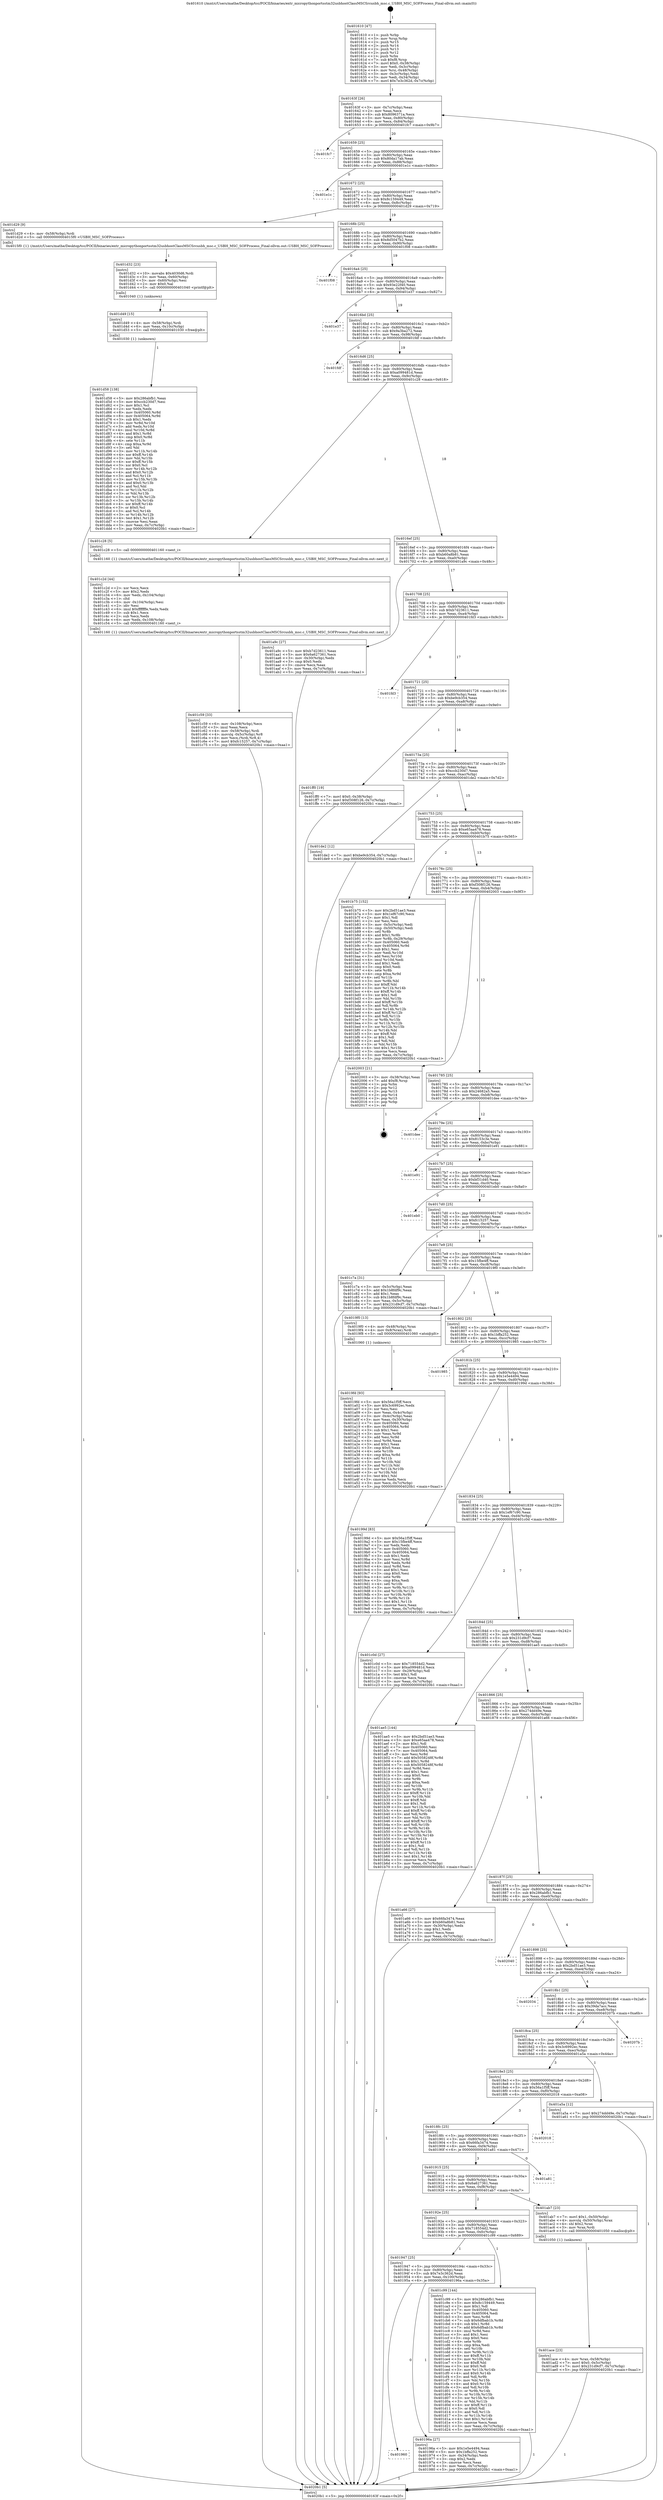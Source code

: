 digraph "0x401610" {
  label = "0x401610 (/mnt/c/Users/mathe/Desktop/tcc/POCII/binaries/extr_micropythonportsstm32usbhostClassMSCSrcusbh_msc.c_USBH_MSC_SOFProcess_Final-ollvm.out::main(0))"
  labelloc = "t"
  node[shape=record]

  Entry [label="",width=0.3,height=0.3,shape=circle,fillcolor=black,style=filled]
  "0x40163f" [label="{
     0x40163f [26]\l
     | [instrs]\l
     &nbsp;&nbsp;0x40163f \<+3\>: mov -0x7c(%rbp),%eax\l
     &nbsp;&nbsp;0x401642 \<+2\>: mov %eax,%ecx\l
     &nbsp;&nbsp;0x401644 \<+6\>: sub $0x8096371a,%ecx\l
     &nbsp;&nbsp;0x40164a \<+3\>: mov %eax,-0x80(%rbp)\l
     &nbsp;&nbsp;0x40164d \<+6\>: mov %ecx,-0x84(%rbp)\l
     &nbsp;&nbsp;0x401653 \<+6\>: je 0000000000401fc7 \<main+0x9b7\>\l
  }"]
  "0x401fc7" [label="{
     0x401fc7\l
  }", style=dashed]
  "0x401659" [label="{
     0x401659 [25]\l
     | [instrs]\l
     &nbsp;&nbsp;0x401659 \<+5\>: jmp 000000000040165e \<main+0x4e\>\l
     &nbsp;&nbsp;0x40165e \<+3\>: mov -0x80(%rbp),%eax\l
     &nbsp;&nbsp;0x401661 \<+5\>: sub $0x80da17ab,%eax\l
     &nbsp;&nbsp;0x401666 \<+6\>: mov %eax,-0x88(%rbp)\l
     &nbsp;&nbsp;0x40166c \<+6\>: je 0000000000401e1c \<main+0x80c\>\l
  }"]
  Exit [label="",width=0.3,height=0.3,shape=circle,fillcolor=black,style=filled,peripheries=2]
  "0x401e1c" [label="{
     0x401e1c\l
  }", style=dashed]
  "0x401672" [label="{
     0x401672 [25]\l
     | [instrs]\l
     &nbsp;&nbsp;0x401672 \<+5\>: jmp 0000000000401677 \<main+0x67\>\l
     &nbsp;&nbsp;0x401677 \<+3\>: mov -0x80(%rbp),%eax\l
     &nbsp;&nbsp;0x40167a \<+5\>: sub $0x8c159449,%eax\l
     &nbsp;&nbsp;0x40167f \<+6\>: mov %eax,-0x8c(%rbp)\l
     &nbsp;&nbsp;0x401685 \<+6\>: je 0000000000401d29 \<main+0x719\>\l
  }"]
  "0x401d58" [label="{
     0x401d58 [138]\l
     | [instrs]\l
     &nbsp;&nbsp;0x401d58 \<+5\>: mov $0x286abfb1,%eax\l
     &nbsp;&nbsp;0x401d5d \<+5\>: mov $0xccb230d7,%esi\l
     &nbsp;&nbsp;0x401d62 \<+2\>: mov $0x1,%cl\l
     &nbsp;&nbsp;0x401d64 \<+2\>: xor %edx,%edx\l
     &nbsp;&nbsp;0x401d66 \<+8\>: mov 0x405060,%r8d\l
     &nbsp;&nbsp;0x401d6e \<+8\>: mov 0x405064,%r9d\l
     &nbsp;&nbsp;0x401d76 \<+3\>: sub $0x1,%edx\l
     &nbsp;&nbsp;0x401d79 \<+3\>: mov %r8d,%r10d\l
     &nbsp;&nbsp;0x401d7c \<+3\>: add %edx,%r10d\l
     &nbsp;&nbsp;0x401d7f \<+4\>: imul %r10d,%r8d\l
     &nbsp;&nbsp;0x401d83 \<+4\>: and $0x1,%r8d\l
     &nbsp;&nbsp;0x401d87 \<+4\>: cmp $0x0,%r8d\l
     &nbsp;&nbsp;0x401d8b \<+4\>: sete %r11b\l
     &nbsp;&nbsp;0x401d8f \<+4\>: cmp $0xa,%r9d\l
     &nbsp;&nbsp;0x401d93 \<+3\>: setl %bl\l
     &nbsp;&nbsp;0x401d96 \<+3\>: mov %r11b,%r14b\l
     &nbsp;&nbsp;0x401d99 \<+4\>: xor $0xff,%r14b\l
     &nbsp;&nbsp;0x401d9d \<+3\>: mov %bl,%r15b\l
     &nbsp;&nbsp;0x401da0 \<+4\>: xor $0xff,%r15b\l
     &nbsp;&nbsp;0x401da4 \<+3\>: xor $0x0,%cl\l
     &nbsp;&nbsp;0x401da7 \<+3\>: mov %r14b,%r12b\l
     &nbsp;&nbsp;0x401daa \<+4\>: and $0x0,%r12b\l
     &nbsp;&nbsp;0x401dae \<+3\>: and %cl,%r11b\l
     &nbsp;&nbsp;0x401db1 \<+3\>: mov %r15b,%r13b\l
     &nbsp;&nbsp;0x401db4 \<+4\>: and $0x0,%r13b\l
     &nbsp;&nbsp;0x401db8 \<+2\>: and %cl,%bl\l
     &nbsp;&nbsp;0x401dba \<+3\>: or %r11b,%r12b\l
     &nbsp;&nbsp;0x401dbd \<+3\>: or %bl,%r13b\l
     &nbsp;&nbsp;0x401dc0 \<+3\>: xor %r13b,%r12b\l
     &nbsp;&nbsp;0x401dc3 \<+3\>: or %r15b,%r14b\l
     &nbsp;&nbsp;0x401dc6 \<+4\>: xor $0xff,%r14b\l
     &nbsp;&nbsp;0x401dca \<+3\>: or $0x0,%cl\l
     &nbsp;&nbsp;0x401dcd \<+3\>: and %cl,%r14b\l
     &nbsp;&nbsp;0x401dd0 \<+3\>: or %r14b,%r12b\l
     &nbsp;&nbsp;0x401dd3 \<+4\>: test $0x1,%r12b\l
     &nbsp;&nbsp;0x401dd7 \<+3\>: cmovne %esi,%eax\l
     &nbsp;&nbsp;0x401dda \<+3\>: mov %eax,-0x7c(%rbp)\l
     &nbsp;&nbsp;0x401ddd \<+5\>: jmp 00000000004020b1 \<main+0xaa1\>\l
  }"]
  "0x401d29" [label="{
     0x401d29 [9]\l
     | [instrs]\l
     &nbsp;&nbsp;0x401d29 \<+4\>: mov -0x58(%rbp),%rdi\l
     &nbsp;&nbsp;0x401d2d \<+5\>: call 00000000004015f0 \<USBH_MSC_SOFProcess\>\l
     | [calls]\l
     &nbsp;&nbsp;0x4015f0 \{1\} (/mnt/c/Users/mathe/Desktop/tcc/POCII/binaries/extr_micropythonportsstm32usbhostClassMSCSrcusbh_msc.c_USBH_MSC_SOFProcess_Final-ollvm.out::USBH_MSC_SOFProcess)\l
  }"]
  "0x40168b" [label="{
     0x40168b [25]\l
     | [instrs]\l
     &nbsp;&nbsp;0x40168b \<+5\>: jmp 0000000000401690 \<main+0x80\>\l
     &nbsp;&nbsp;0x401690 \<+3\>: mov -0x80(%rbp),%eax\l
     &nbsp;&nbsp;0x401693 \<+5\>: sub $0x8d5047b2,%eax\l
     &nbsp;&nbsp;0x401698 \<+6\>: mov %eax,-0x90(%rbp)\l
     &nbsp;&nbsp;0x40169e \<+6\>: je 0000000000401f08 \<main+0x8f8\>\l
  }"]
  "0x401d49" [label="{
     0x401d49 [15]\l
     | [instrs]\l
     &nbsp;&nbsp;0x401d49 \<+4\>: mov -0x58(%rbp),%rdi\l
     &nbsp;&nbsp;0x401d4d \<+6\>: mov %eax,-0x10c(%rbp)\l
     &nbsp;&nbsp;0x401d53 \<+5\>: call 0000000000401030 \<free@plt\>\l
     | [calls]\l
     &nbsp;&nbsp;0x401030 \{1\} (unknown)\l
  }"]
  "0x401f08" [label="{
     0x401f08\l
  }", style=dashed]
  "0x4016a4" [label="{
     0x4016a4 [25]\l
     | [instrs]\l
     &nbsp;&nbsp;0x4016a4 \<+5\>: jmp 00000000004016a9 \<main+0x99\>\l
     &nbsp;&nbsp;0x4016a9 \<+3\>: mov -0x80(%rbp),%eax\l
     &nbsp;&nbsp;0x4016ac \<+5\>: sub $0x93e22f40,%eax\l
     &nbsp;&nbsp;0x4016b1 \<+6\>: mov %eax,-0x94(%rbp)\l
     &nbsp;&nbsp;0x4016b7 \<+6\>: je 0000000000401e37 \<main+0x827\>\l
  }"]
  "0x401d32" [label="{
     0x401d32 [23]\l
     | [instrs]\l
     &nbsp;&nbsp;0x401d32 \<+10\>: movabs $0x4030d6,%rdi\l
     &nbsp;&nbsp;0x401d3c \<+3\>: mov %eax,-0x60(%rbp)\l
     &nbsp;&nbsp;0x401d3f \<+3\>: mov -0x60(%rbp),%esi\l
     &nbsp;&nbsp;0x401d42 \<+2\>: mov $0x0,%al\l
     &nbsp;&nbsp;0x401d44 \<+5\>: call 0000000000401040 \<printf@plt\>\l
     | [calls]\l
     &nbsp;&nbsp;0x401040 \{1\} (unknown)\l
  }"]
  "0x401e37" [label="{
     0x401e37\l
  }", style=dashed]
  "0x4016bd" [label="{
     0x4016bd [25]\l
     | [instrs]\l
     &nbsp;&nbsp;0x4016bd \<+5\>: jmp 00000000004016c2 \<main+0xb2\>\l
     &nbsp;&nbsp;0x4016c2 \<+3\>: mov -0x80(%rbp),%eax\l
     &nbsp;&nbsp;0x4016c5 \<+5\>: sub $0x9a3ba272,%eax\l
     &nbsp;&nbsp;0x4016ca \<+6\>: mov %eax,-0x98(%rbp)\l
     &nbsp;&nbsp;0x4016d0 \<+6\>: je 0000000000401fdf \<main+0x9cf\>\l
  }"]
  "0x401c59" [label="{
     0x401c59 [33]\l
     | [instrs]\l
     &nbsp;&nbsp;0x401c59 \<+6\>: mov -0x108(%rbp),%ecx\l
     &nbsp;&nbsp;0x401c5f \<+3\>: imul %eax,%ecx\l
     &nbsp;&nbsp;0x401c62 \<+4\>: mov -0x58(%rbp),%rdi\l
     &nbsp;&nbsp;0x401c66 \<+4\>: movslq -0x5c(%rbp),%r8\l
     &nbsp;&nbsp;0x401c6a \<+4\>: mov %ecx,(%rdi,%r8,4)\l
     &nbsp;&nbsp;0x401c6e \<+7\>: movl $0xfc15257,-0x7c(%rbp)\l
     &nbsp;&nbsp;0x401c75 \<+5\>: jmp 00000000004020b1 \<main+0xaa1\>\l
  }"]
  "0x401fdf" [label="{
     0x401fdf\l
  }", style=dashed]
  "0x4016d6" [label="{
     0x4016d6 [25]\l
     | [instrs]\l
     &nbsp;&nbsp;0x4016d6 \<+5\>: jmp 00000000004016db \<main+0xcb\>\l
     &nbsp;&nbsp;0x4016db \<+3\>: mov -0x80(%rbp),%eax\l
     &nbsp;&nbsp;0x4016de \<+5\>: sub $0xa099481d,%eax\l
     &nbsp;&nbsp;0x4016e3 \<+6\>: mov %eax,-0x9c(%rbp)\l
     &nbsp;&nbsp;0x4016e9 \<+6\>: je 0000000000401c28 \<main+0x618\>\l
  }"]
  "0x401c2d" [label="{
     0x401c2d [44]\l
     | [instrs]\l
     &nbsp;&nbsp;0x401c2d \<+2\>: xor %ecx,%ecx\l
     &nbsp;&nbsp;0x401c2f \<+5\>: mov $0x2,%edx\l
     &nbsp;&nbsp;0x401c34 \<+6\>: mov %edx,-0x104(%rbp)\l
     &nbsp;&nbsp;0x401c3a \<+1\>: cltd\l
     &nbsp;&nbsp;0x401c3b \<+6\>: mov -0x104(%rbp),%esi\l
     &nbsp;&nbsp;0x401c41 \<+2\>: idiv %esi\l
     &nbsp;&nbsp;0x401c43 \<+6\>: imul $0xfffffffe,%edx,%edx\l
     &nbsp;&nbsp;0x401c49 \<+3\>: sub $0x1,%ecx\l
     &nbsp;&nbsp;0x401c4c \<+2\>: sub %ecx,%edx\l
     &nbsp;&nbsp;0x401c4e \<+6\>: mov %edx,-0x108(%rbp)\l
     &nbsp;&nbsp;0x401c54 \<+5\>: call 0000000000401160 \<next_i\>\l
     | [calls]\l
     &nbsp;&nbsp;0x401160 \{1\} (/mnt/c/Users/mathe/Desktop/tcc/POCII/binaries/extr_micropythonportsstm32usbhostClassMSCSrcusbh_msc.c_USBH_MSC_SOFProcess_Final-ollvm.out::next_i)\l
  }"]
  "0x401c28" [label="{
     0x401c28 [5]\l
     | [instrs]\l
     &nbsp;&nbsp;0x401c28 \<+5\>: call 0000000000401160 \<next_i\>\l
     | [calls]\l
     &nbsp;&nbsp;0x401160 \{1\} (/mnt/c/Users/mathe/Desktop/tcc/POCII/binaries/extr_micropythonportsstm32usbhostClassMSCSrcusbh_msc.c_USBH_MSC_SOFProcess_Final-ollvm.out::next_i)\l
  }"]
  "0x4016ef" [label="{
     0x4016ef [25]\l
     | [instrs]\l
     &nbsp;&nbsp;0x4016ef \<+5\>: jmp 00000000004016f4 \<main+0xe4\>\l
     &nbsp;&nbsp;0x4016f4 \<+3\>: mov -0x80(%rbp),%eax\l
     &nbsp;&nbsp;0x4016f7 \<+5\>: sub $0xb60a8b81,%eax\l
     &nbsp;&nbsp;0x4016fc \<+6\>: mov %eax,-0xa0(%rbp)\l
     &nbsp;&nbsp;0x401702 \<+6\>: je 0000000000401a9c \<main+0x48c\>\l
  }"]
  "0x401ace" [label="{
     0x401ace [23]\l
     | [instrs]\l
     &nbsp;&nbsp;0x401ace \<+4\>: mov %rax,-0x58(%rbp)\l
     &nbsp;&nbsp;0x401ad2 \<+7\>: movl $0x0,-0x5c(%rbp)\l
     &nbsp;&nbsp;0x401ad9 \<+7\>: movl $0x231d9cf7,-0x7c(%rbp)\l
     &nbsp;&nbsp;0x401ae0 \<+5\>: jmp 00000000004020b1 \<main+0xaa1\>\l
  }"]
  "0x401a9c" [label="{
     0x401a9c [27]\l
     | [instrs]\l
     &nbsp;&nbsp;0x401a9c \<+5\>: mov $0xb7d23611,%eax\l
     &nbsp;&nbsp;0x401aa1 \<+5\>: mov $0x6a627361,%ecx\l
     &nbsp;&nbsp;0x401aa6 \<+3\>: mov -0x30(%rbp),%edx\l
     &nbsp;&nbsp;0x401aa9 \<+3\>: cmp $0x0,%edx\l
     &nbsp;&nbsp;0x401aac \<+3\>: cmove %ecx,%eax\l
     &nbsp;&nbsp;0x401aaf \<+3\>: mov %eax,-0x7c(%rbp)\l
     &nbsp;&nbsp;0x401ab2 \<+5\>: jmp 00000000004020b1 \<main+0xaa1\>\l
  }"]
  "0x401708" [label="{
     0x401708 [25]\l
     | [instrs]\l
     &nbsp;&nbsp;0x401708 \<+5\>: jmp 000000000040170d \<main+0xfd\>\l
     &nbsp;&nbsp;0x40170d \<+3\>: mov -0x80(%rbp),%eax\l
     &nbsp;&nbsp;0x401710 \<+5\>: sub $0xb7d23611,%eax\l
     &nbsp;&nbsp;0x401715 \<+6\>: mov %eax,-0xa4(%rbp)\l
     &nbsp;&nbsp;0x40171b \<+6\>: je 0000000000401fd3 \<main+0x9c3\>\l
  }"]
  "0x4019fd" [label="{
     0x4019fd [93]\l
     | [instrs]\l
     &nbsp;&nbsp;0x4019fd \<+5\>: mov $0x56a1f5ff,%ecx\l
     &nbsp;&nbsp;0x401a02 \<+5\>: mov $0x3c6992ec,%edx\l
     &nbsp;&nbsp;0x401a07 \<+2\>: xor %esi,%esi\l
     &nbsp;&nbsp;0x401a09 \<+3\>: mov %eax,-0x4c(%rbp)\l
     &nbsp;&nbsp;0x401a0c \<+3\>: mov -0x4c(%rbp),%eax\l
     &nbsp;&nbsp;0x401a0f \<+3\>: mov %eax,-0x30(%rbp)\l
     &nbsp;&nbsp;0x401a12 \<+7\>: mov 0x405060,%eax\l
     &nbsp;&nbsp;0x401a19 \<+8\>: mov 0x405064,%r8d\l
     &nbsp;&nbsp;0x401a21 \<+3\>: sub $0x1,%esi\l
     &nbsp;&nbsp;0x401a24 \<+3\>: mov %eax,%r9d\l
     &nbsp;&nbsp;0x401a27 \<+3\>: add %esi,%r9d\l
     &nbsp;&nbsp;0x401a2a \<+4\>: imul %r9d,%eax\l
     &nbsp;&nbsp;0x401a2e \<+3\>: and $0x1,%eax\l
     &nbsp;&nbsp;0x401a31 \<+3\>: cmp $0x0,%eax\l
     &nbsp;&nbsp;0x401a34 \<+4\>: sete %r10b\l
     &nbsp;&nbsp;0x401a38 \<+4\>: cmp $0xa,%r8d\l
     &nbsp;&nbsp;0x401a3c \<+4\>: setl %r11b\l
     &nbsp;&nbsp;0x401a40 \<+3\>: mov %r10b,%bl\l
     &nbsp;&nbsp;0x401a43 \<+3\>: and %r11b,%bl\l
     &nbsp;&nbsp;0x401a46 \<+3\>: xor %r11b,%r10b\l
     &nbsp;&nbsp;0x401a49 \<+3\>: or %r10b,%bl\l
     &nbsp;&nbsp;0x401a4c \<+3\>: test $0x1,%bl\l
     &nbsp;&nbsp;0x401a4f \<+3\>: cmovne %edx,%ecx\l
     &nbsp;&nbsp;0x401a52 \<+3\>: mov %ecx,-0x7c(%rbp)\l
     &nbsp;&nbsp;0x401a55 \<+5\>: jmp 00000000004020b1 \<main+0xaa1\>\l
  }"]
  "0x401fd3" [label="{
     0x401fd3\l
  }", style=dashed]
  "0x401721" [label="{
     0x401721 [25]\l
     | [instrs]\l
     &nbsp;&nbsp;0x401721 \<+5\>: jmp 0000000000401726 \<main+0x116\>\l
     &nbsp;&nbsp;0x401726 \<+3\>: mov -0x80(%rbp),%eax\l
     &nbsp;&nbsp;0x401729 \<+5\>: sub $0xbe9cb354,%eax\l
     &nbsp;&nbsp;0x40172e \<+6\>: mov %eax,-0xa8(%rbp)\l
     &nbsp;&nbsp;0x401734 \<+6\>: je 0000000000401ff0 \<main+0x9e0\>\l
  }"]
  "0x401610" [label="{
     0x401610 [47]\l
     | [instrs]\l
     &nbsp;&nbsp;0x401610 \<+1\>: push %rbp\l
     &nbsp;&nbsp;0x401611 \<+3\>: mov %rsp,%rbp\l
     &nbsp;&nbsp;0x401614 \<+2\>: push %r15\l
     &nbsp;&nbsp;0x401616 \<+2\>: push %r14\l
     &nbsp;&nbsp;0x401618 \<+2\>: push %r13\l
     &nbsp;&nbsp;0x40161a \<+2\>: push %r12\l
     &nbsp;&nbsp;0x40161c \<+1\>: push %rbx\l
     &nbsp;&nbsp;0x40161d \<+7\>: sub $0xf8,%rsp\l
     &nbsp;&nbsp;0x401624 \<+7\>: movl $0x0,-0x38(%rbp)\l
     &nbsp;&nbsp;0x40162b \<+3\>: mov %edi,-0x3c(%rbp)\l
     &nbsp;&nbsp;0x40162e \<+4\>: mov %rsi,-0x48(%rbp)\l
     &nbsp;&nbsp;0x401632 \<+3\>: mov -0x3c(%rbp),%edi\l
     &nbsp;&nbsp;0x401635 \<+3\>: mov %edi,-0x34(%rbp)\l
     &nbsp;&nbsp;0x401638 \<+7\>: movl $0x7e3c362d,-0x7c(%rbp)\l
  }"]
  "0x401ff0" [label="{
     0x401ff0 [19]\l
     | [instrs]\l
     &nbsp;&nbsp;0x401ff0 \<+7\>: movl $0x0,-0x38(%rbp)\l
     &nbsp;&nbsp;0x401ff7 \<+7\>: movl $0xf308f126,-0x7c(%rbp)\l
     &nbsp;&nbsp;0x401ffe \<+5\>: jmp 00000000004020b1 \<main+0xaa1\>\l
  }"]
  "0x40173a" [label="{
     0x40173a [25]\l
     | [instrs]\l
     &nbsp;&nbsp;0x40173a \<+5\>: jmp 000000000040173f \<main+0x12f\>\l
     &nbsp;&nbsp;0x40173f \<+3\>: mov -0x80(%rbp),%eax\l
     &nbsp;&nbsp;0x401742 \<+5\>: sub $0xccb230d7,%eax\l
     &nbsp;&nbsp;0x401747 \<+6\>: mov %eax,-0xac(%rbp)\l
     &nbsp;&nbsp;0x40174d \<+6\>: je 0000000000401de2 \<main+0x7d2\>\l
  }"]
  "0x4020b1" [label="{
     0x4020b1 [5]\l
     | [instrs]\l
     &nbsp;&nbsp;0x4020b1 \<+5\>: jmp 000000000040163f \<main+0x2f\>\l
  }"]
  "0x401de2" [label="{
     0x401de2 [12]\l
     | [instrs]\l
     &nbsp;&nbsp;0x401de2 \<+7\>: movl $0xbe9cb354,-0x7c(%rbp)\l
     &nbsp;&nbsp;0x401de9 \<+5\>: jmp 00000000004020b1 \<main+0xaa1\>\l
  }"]
  "0x401753" [label="{
     0x401753 [25]\l
     | [instrs]\l
     &nbsp;&nbsp;0x401753 \<+5\>: jmp 0000000000401758 \<main+0x148\>\l
     &nbsp;&nbsp;0x401758 \<+3\>: mov -0x80(%rbp),%eax\l
     &nbsp;&nbsp;0x40175b \<+5\>: sub $0xe65aa478,%eax\l
     &nbsp;&nbsp;0x401760 \<+6\>: mov %eax,-0xb0(%rbp)\l
     &nbsp;&nbsp;0x401766 \<+6\>: je 0000000000401b75 \<main+0x565\>\l
  }"]
  "0x401960" [label="{
     0x401960\l
  }", style=dashed]
  "0x401b75" [label="{
     0x401b75 [152]\l
     | [instrs]\l
     &nbsp;&nbsp;0x401b75 \<+5\>: mov $0x2bd51ae3,%eax\l
     &nbsp;&nbsp;0x401b7a \<+5\>: mov $0x1ef67c90,%ecx\l
     &nbsp;&nbsp;0x401b7f \<+2\>: mov $0x1,%dl\l
     &nbsp;&nbsp;0x401b81 \<+2\>: xor %esi,%esi\l
     &nbsp;&nbsp;0x401b83 \<+3\>: mov -0x5c(%rbp),%edi\l
     &nbsp;&nbsp;0x401b86 \<+3\>: cmp -0x50(%rbp),%edi\l
     &nbsp;&nbsp;0x401b89 \<+4\>: setl %r8b\l
     &nbsp;&nbsp;0x401b8d \<+4\>: and $0x1,%r8b\l
     &nbsp;&nbsp;0x401b91 \<+4\>: mov %r8b,-0x29(%rbp)\l
     &nbsp;&nbsp;0x401b95 \<+7\>: mov 0x405060,%edi\l
     &nbsp;&nbsp;0x401b9c \<+8\>: mov 0x405064,%r9d\l
     &nbsp;&nbsp;0x401ba4 \<+3\>: sub $0x1,%esi\l
     &nbsp;&nbsp;0x401ba7 \<+3\>: mov %edi,%r10d\l
     &nbsp;&nbsp;0x401baa \<+3\>: add %esi,%r10d\l
     &nbsp;&nbsp;0x401bad \<+4\>: imul %r10d,%edi\l
     &nbsp;&nbsp;0x401bb1 \<+3\>: and $0x1,%edi\l
     &nbsp;&nbsp;0x401bb4 \<+3\>: cmp $0x0,%edi\l
     &nbsp;&nbsp;0x401bb7 \<+4\>: sete %r8b\l
     &nbsp;&nbsp;0x401bbb \<+4\>: cmp $0xa,%r9d\l
     &nbsp;&nbsp;0x401bbf \<+4\>: setl %r11b\l
     &nbsp;&nbsp;0x401bc3 \<+3\>: mov %r8b,%bl\l
     &nbsp;&nbsp;0x401bc6 \<+3\>: xor $0xff,%bl\l
     &nbsp;&nbsp;0x401bc9 \<+3\>: mov %r11b,%r14b\l
     &nbsp;&nbsp;0x401bcc \<+4\>: xor $0xff,%r14b\l
     &nbsp;&nbsp;0x401bd0 \<+3\>: xor $0x1,%dl\l
     &nbsp;&nbsp;0x401bd3 \<+3\>: mov %bl,%r15b\l
     &nbsp;&nbsp;0x401bd6 \<+4\>: and $0xff,%r15b\l
     &nbsp;&nbsp;0x401bda \<+3\>: and %dl,%r8b\l
     &nbsp;&nbsp;0x401bdd \<+3\>: mov %r14b,%r12b\l
     &nbsp;&nbsp;0x401be0 \<+4\>: and $0xff,%r12b\l
     &nbsp;&nbsp;0x401be4 \<+3\>: and %dl,%r11b\l
     &nbsp;&nbsp;0x401be7 \<+3\>: or %r8b,%r15b\l
     &nbsp;&nbsp;0x401bea \<+3\>: or %r11b,%r12b\l
     &nbsp;&nbsp;0x401bed \<+3\>: xor %r12b,%r15b\l
     &nbsp;&nbsp;0x401bf0 \<+3\>: or %r14b,%bl\l
     &nbsp;&nbsp;0x401bf3 \<+3\>: xor $0xff,%bl\l
     &nbsp;&nbsp;0x401bf6 \<+3\>: or $0x1,%dl\l
     &nbsp;&nbsp;0x401bf9 \<+2\>: and %dl,%bl\l
     &nbsp;&nbsp;0x401bfb \<+3\>: or %bl,%r15b\l
     &nbsp;&nbsp;0x401bfe \<+4\>: test $0x1,%r15b\l
     &nbsp;&nbsp;0x401c02 \<+3\>: cmovne %ecx,%eax\l
     &nbsp;&nbsp;0x401c05 \<+3\>: mov %eax,-0x7c(%rbp)\l
     &nbsp;&nbsp;0x401c08 \<+5\>: jmp 00000000004020b1 \<main+0xaa1\>\l
  }"]
  "0x40176c" [label="{
     0x40176c [25]\l
     | [instrs]\l
     &nbsp;&nbsp;0x40176c \<+5\>: jmp 0000000000401771 \<main+0x161\>\l
     &nbsp;&nbsp;0x401771 \<+3\>: mov -0x80(%rbp),%eax\l
     &nbsp;&nbsp;0x401774 \<+5\>: sub $0xf308f126,%eax\l
     &nbsp;&nbsp;0x401779 \<+6\>: mov %eax,-0xb4(%rbp)\l
     &nbsp;&nbsp;0x40177f \<+6\>: je 0000000000402003 \<main+0x9f3\>\l
  }"]
  "0x40196a" [label="{
     0x40196a [27]\l
     | [instrs]\l
     &nbsp;&nbsp;0x40196a \<+5\>: mov $0x1e5e4494,%eax\l
     &nbsp;&nbsp;0x40196f \<+5\>: mov $0x1bffa252,%ecx\l
     &nbsp;&nbsp;0x401974 \<+3\>: mov -0x34(%rbp),%edx\l
     &nbsp;&nbsp;0x401977 \<+3\>: cmp $0x2,%edx\l
     &nbsp;&nbsp;0x40197a \<+3\>: cmovne %ecx,%eax\l
     &nbsp;&nbsp;0x40197d \<+3\>: mov %eax,-0x7c(%rbp)\l
     &nbsp;&nbsp;0x401980 \<+5\>: jmp 00000000004020b1 \<main+0xaa1\>\l
  }"]
  "0x402003" [label="{
     0x402003 [21]\l
     | [instrs]\l
     &nbsp;&nbsp;0x402003 \<+3\>: mov -0x38(%rbp),%eax\l
     &nbsp;&nbsp;0x402006 \<+7\>: add $0xf8,%rsp\l
     &nbsp;&nbsp;0x40200d \<+1\>: pop %rbx\l
     &nbsp;&nbsp;0x40200e \<+2\>: pop %r12\l
     &nbsp;&nbsp;0x402010 \<+2\>: pop %r13\l
     &nbsp;&nbsp;0x402012 \<+2\>: pop %r14\l
     &nbsp;&nbsp;0x402014 \<+2\>: pop %r15\l
     &nbsp;&nbsp;0x402016 \<+1\>: pop %rbp\l
     &nbsp;&nbsp;0x402017 \<+1\>: ret\l
  }"]
  "0x401785" [label="{
     0x401785 [25]\l
     | [instrs]\l
     &nbsp;&nbsp;0x401785 \<+5\>: jmp 000000000040178a \<main+0x17a\>\l
     &nbsp;&nbsp;0x40178a \<+3\>: mov -0x80(%rbp),%eax\l
     &nbsp;&nbsp;0x40178d \<+5\>: sub $0x24682a5,%eax\l
     &nbsp;&nbsp;0x401792 \<+6\>: mov %eax,-0xb8(%rbp)\l
     &nbsp;&nbsp;0x401798 \<+6\>: je 0000000000401dee \<main+0x7de\>\l
  }"]
  "0x401947" [label="{
     0x401947 [25]\l
     | [instrs]\l
     &nbsp;&nbsp;0x401947 \<+5\>: jmp 000000000040194c \<main+0x33c\>\l
     &nbsp;&nbsp;0x40194c \<+3\>: mov -0x80(%rbp),%eax\l
     &nbsp;&nbsp;0x40194f \<+5\>: sub $0x7e3c362d,%eax\l
     &nbsp;&nbsp;0x401954 \<+6\>: mov %eax,-0x100(%rbp)\l
     &nbsp;&nbsp;0x40195a \<+6\>: je 000000000040196a \<main+0x35a\>\l
  }"]
  "0x401dee" [label="{
     0x401dee\l
  }", style=dashed]
  "0x40179e" [label="{
     0x40179e [25]\l
     | [instrs]\l
     &nbsp;&nbsp;0x40179e \<+5\>: jmp 00000000004017a3 \<main+0x193\>\l
     &nbsp;&nbsp;0x4017a3 \<+3\>: mov -0x80(%rbp),%eax\l
     &nbsp;&nbsp;0x4017a6 \<+5\>: sub $0x8153c3e,%eax\l
     &nbsp;&nbsp;0x4017ab \<+6\>: mov %eax,-0xbc(%rbp)\l
     &nbsp;&nbsp;0x4017b1 \<+6\>: je 0000000000401e91 \<main+0x881\>\l
  }"]
  "0x401c99" [label="{
     0x401c99 [144]\l
     | [instrs]\l
     &nbsp;&nbsp;0x401c99 \<+5\>: mov $0x286abfb1,%eax\l
     &nbsp;&nbsp;0x401c9e \<+5\>: mov $0x8c159449,%ecx\l
     &nbsp;&nbsp;0x401ca3 \<+2\>: mov $0x1,%dl\l
     &nbsp;&nbsp;0x401ca5 \<+7\>: mov 0x405060,%esi\l
     &nbsp;&nbsp;0x401cac \<+7\>: mov 0x405064,%edi\l
     &nbsp;&nbsp;0x401cb3 \<+3\>: mov %esi,%r8d\l
     &nbsp;&nbsp;0x401cb6 \<+7\>: sub $0x6dfbab1b,%r8d\l
     &nbsp;&nbsp;0x401cbd \<+4\>: sub $0x1,%r8d\l
     &nbsp;&nbsp;0x401cc1 \<+7\>: add $0x6dfbab1b,%r8d\l
     &nbsp;&nbsp;0x401cc8 \<+4\>: imul %r8d,%esi\l
     &nbsp;&nbsp;0x401ccc \<+3\>: and $0x1,%esi\l
     &nbsp;&nbsp;0x401ccf \<+3\>: cmp $0x0,%esi\l
     &nbsp;&nbsp;0x401cd2 \<+4\>: sete %r9b\l
     &nbsp;&nbsp;0x401cd6 \<+3\>: cmp $0xa,%edi\l
     &nbsp;&nbsp;0x401cd9 \<+4\>: setl %r10b\l
     &nbsp;&nbsp;0x401cdd \<+3\>: mov %r9b,%r11b\l
     &nbsp;&nbsp;0x401ce0 \<+4\>: xor $0xff,%r11b\l
     &nbsp;&nbsp;0x401ce4 \<+3\>: mov %r10b,%bl\l
     &nbsp;&nbsp;0x401ce7 \<+3\>: xor $0xff,%bl\l
     &nbsp;&nbsp;0x401cea \<+3\>: xor $0x0,%dl\l
     &nbsp;&nbsp;0x401ced \<+3\>: mov %r11b,%r14b\l
     &nbsp;&nbsp;0x401cf0 \<+4\>: and $0x0,%r14b\l
     &nbsp;&nbsp;0x401cf4 \<+3\>: and %dl,%r9b\l
     &nbsp;&nbsp;0x401cf7 \<+3\>: mov %bl,%r15b\l
     &nbsp;&nbsp;0x401cfa \<+4\>: and $0x0,%r15b\l
     &nbsp;&nbsp;0x401cfe \<+3\>: and %dl,%r10b\l
     &nbsp;&nbsp;0x401d01 \<+3\>: or %r9b,%r14b\l
     &nbsp;&nbsp;0x401d04 \<+3\>: or %r10b,%r15b\l
     &nbsp;&nbsp;0x401d07 \<+3\>: xor %r15b,%r14b\l
     &nbsp;&nbsp;0x401d0a \<+3\>: or %bl,%r11b\l
     &nbsp;&nbsp;0x401d0d \<+4\>: xor $0xff,%r11b\l
     &nbsp;&nbsp;0x401d11 \<+3\>: or $0x0,%dl\l
     &nbsp;&nbsp;0x401d14 \<+3\>: and %dl,%r11b\l
     &nbsp;&nbsp;0x401d17 \<+3\>: or %r11b,%r14b\l
     &nbsp;&nbsp;0x401d1a \<+4\>: test $0x1,%r14b\l
     &nbsp;&nbsp;0x401d1e \<+3\>: cmovne %ecx,%eax\l
     &nbsp;&nbsp;0x401d21 \<+3\>: mov %eax,-0x7c(%rbp)\l
     &nbsp;&nbsp;0x401d24 \<+5\>: jmp 00000000004020b1 \<main+0xaa1\>\l
  }"]
  "0x401e91" [label="{
     0x401e91\l
  }", style=dashed]
  "0x4017b7" [label="{
     0x4017b7 [25]\l
     | [instrs]\l
     &nbsp;&nbsp;0x4017b7 \<+5\>: jmp 00000000004017bc \<main+0x1ac\>\l
     &nbsp;&nbsp;0x4017bc \<+3\>: mov -0x80(%rbp),%eax\l
     &nbsp;&nbsp;0x4017bf \<+5\>: sub $0xbf31d40,%eax\l
     &nbsp;&nbsp;0x4017c4 \<+6\>: mov %eax,-0xc0(%rbp)\l
     &nbsp;&nbsp;0x4017ca \<+6\>: je 0000000000401eb0 \<main+0x8a0\>\l
  }"]
  "0x40192e" [label="{
     0x40192e [25]\l
     | [instrs]\l
     &nbsp;&nbsp;0x40192e \<+5\>: jmp 0000000000401933 \<main+0x323\>\l
     &nbsp;&nbsp;0x401933 \<+3\>: mov -0x80(%rbp),%eax\l
     &nbsp;&nbsp;0x401936 \<+5\>: sub $0x718554d2,%eax\l
     &nbsp;&nbsp;0x40193b \<+6\>: mov %eax,-0xfc(%rbp)\l
     &nbsp;&nbsp;0x401941 \<+6\>: je 0000000000401c99 \<main+0x689\>\l
  }"]
  "0x401eb0" [label="{
     0x401eb0\l
  }", style=dashed]
  "0x4017d0" [label="{
     0x4017d0 [25]\l
     | [instrs]\l
     &nbsp;&nbsp;0x4017d0 \<+5\>: jmp 00000000004017d5 \<main+0x1c5\>\l
     &nbsp;&nbsp;0x4017d5 \<+3\>: mov -0x80(%rbp),%eax\l
     &nbsp;&nbsp;0x4017d8 \<+5\>: sub $0xfc15257,%eax\l
     &nbsp;&nbsp;0x4017dd \<+6\>: mov %eax,-0xc4(%rbp)\l
     &nbsp;&nbsp;0x4017e3 \<+6\>: je 0000000000401c7a \<main+0x66a\>\l
  }"]
  "0x401ab7" [label="{
     0x401ab7 [23]\l
     | [instrs]\l
     &nbsp;&nbsp;0x401ab7 \<+7\>: movl $0x1,-0x50(%rbp)\l
     &nbsp;&nbsp;0x401abe \<+4\>: movslq -0x50(%rbp),%rax\l
     &nbsp;&nbsp;0x401ac2 \<+4\>: shl $0x2,%rax\l
     &nbsp;&nbsp;0x401ac6 \<+3\>: mov %rax,%rdi\l
     &nbsp;&nbsp;0x401ac9 \<+5\>: call 0000000000401050 \<malloc@plt\>\l
     | [calls]\l
     &nbsp;&nbsp;0x401050 \{1\} (unknown)\l
  }"]
  "0x401c7a" [label="{
     0x401c7a [31]\l
     | [instrs]\l
     &nbsp;&nbsp;0x401c7a \<+3\>: mov -0x5c(%rbp),%eax\l
     &nbsp;&nbsp;0x401c7d \<+5\>: add $0x1b8fdf9c,%eax\l
     &nbsp;&nbsp;0x401c82 \<+3\>: add $0x1,%eax\l
     &nbsp;&nbsp;0x401c85 \<+5\>: sub $0x1b8fdf9c,%eax\l
     &nbsp;&nbsp;0x401c8a \<+3\>: mov %eax,-0x5c(%rbp)\l
     &nbsp;&nbsp;0x401c8d \<+7\>: movl $0x231d9cf7,-0x7c(%rbp)\l
     &nbsp;&nbsp;0x401c94 \<+5\>: jmp 00000000004020b1 \<main+0xaa1\>\l
  }"]
  "0x4017e9" [label="{
     0x4017e9 [25]\l
     | [instrs]\l
     &nbsp;&nbsp;0x4017e9 \<+5\>: jmp 00000000004017ee \<main+0x1de\>\l
     &nbsp;&nbsp;0x4017ee \<+3\>: mov -0x80(%rbp),%eax\l
     &nbsp;&nbsp;0x4017f1 \<+5\>: sub $0x15fbe4ff,%eax\l
     &nbsp;&nbsp;0x4017f6 \<+6\>: mov %eax,-0xc8(%rbp)\l
     &nbsp;&nbsp;0x4017fc \<+6\>: je 00000000004019f0 \<main+0x3e0\>\l
  }"]
  "0x401915" [label="{
     0x401915 [25]\l
     | [instrs]\l
     &nbsp;&nbsp;0x401915 \<+5\>: jmp 000000000040191a \<main+0x30a\>\l
     &nbsp;&nbsp;0x40191a \<+3\>: mov -0x80(%rbp),%eax\l
     &nbsp;&nbsp;0x40191d \<+5\>: sub $0x6a627361,%eax\l
     &nbsp;&nbsp;0x401922 \<+6\>: mov %eax,-0xf8(%rbp)\l
     &nbsp;&nbsp;0x401928 \<+6\>: je 0000000000401ab7 \<main+0x4a7\>\l
  }"]
  "0x4019f0" [label="{
     0x4019f0 [13]\l
     | [instrs]\l
     &nbsp;&nbsp;0x4019f0 \<+4\>: mov -0x48(%rbp),%rax\l
     &nbsp;&nbsp;0x4019f4 \<+4\>: mov 0x8(%rax),%rdi\l
     &nbsp;&nbsp;0x4019f8 \<+5\>: call 0000000000401060 \<atoi@plt\>\l
     | [calls]\l
     &nbsp;&nbsp;0x401060 \{1\} (unknown)\l
  }"]
  "0x401802" [label="{
     0x401802 [25]\l
     | [instrs]\l
     &nbsp;&nbsp;0x401802 \<+5\>: jmp 0000000000401807 \<main+0x1f7\>\l
     &nbsp;&nbsp;0x401807 \<+3\>: mov -0x80(%rbp),%eax\l
     &nbsp;&nbsp;0x40180a \<+5\>: sub $0x1bffa252,%eax\l
     &nbsp;&nbsp;0x40180f \<+6\>: mov %eax,-0xcc(%rbp)\l
     &nbsp;&nbsp;0x401815 \<+6\>: je 0000000000401985 \<main+0x375\>\l
  }"]
  "0x401a81" [label="{
     0x401a81\l
  }", style=dashed]
  "0x401985" [label="{
     0x401985\l
  }", style=dashed]
  "0x40181b" [label="{
     0x40181b [25]\l
     | [instrs]\l
     &nbsp;&nbsp;0x40181b \<+5\>: jmp 0000000000401820 \<main+0x210\>\l
     &nbsp;&nbsp;0x401820 \<+3\>: mov -0x80(%rbp),%eax\l
     &nbsp;&nbsp;0x401823 \<+5\>: sub $0x1e5e4494,%eax\l
     &nbsp;&nbsp;0x401828 \<+6\>: mov %eax,-0xd0(%rbp)\l
     &nbsp;&nbsp;0x40182e \<+6\>: je 000000000040199d \<main+0x38d\>\l
  }"]
  "0x4018fc" [label="{
     0x4018fc [25]\l
     | [instrs]\l
     &nbsp;&nbsp;0x4018fc \<+5\>: jmp 0000000000401901 \<main+0x2f1\>\l
     &nbsp;&nbsp;0x401901 \<+3\>: mov -0x80(%rbp),%eax\l
     &nbsp;&nbsp;0x401904 \<+5\>: sub $0x66fa3474,%eax\l
     &nbsp;&nbsp;0x401909 \<+6\>: mov %eax,-0xf4(%rbp)\l
     &nbsp;&nbsp;0x40190f \<+6\>: je 0000000000401a81 \<main+0x471\>\l
  }"]
  "0x40199d" [label="{
     0x40199d [83]\l
     | [instrs]\l
     &nbsp;&nbsp;0x40199d \<+5\>: mov $0x56a1f5ff,%eax\l
     &nbsp;&nbsp;0x4019a2 \<+5\>: mov $0x15fbe4ff,%ecx\l
     &nbsp;&nbsp;0x4019a7 \<+2\>: xor %edx,%edx\l
     &nbsp;&nbsp;0x4019a9 \<+7\>: mov 0x405060,%esi\l
     &nbsp;&nbsp;0x4019b0 \<+7\>: mov 0x405064,%edi\l
     &nbsp;&nbsp;0x4019b7 \<+3\>: sub $0x1,%edx\l
     &nbsp;&nbsp;0x4019ba \<+3\>: mov %esi,%r8d\l
     &nbsp;&nbsp;0x4019bd \<+3\>: add %edx,%r8d\l
     &nbsp;&nbsp;0x4019c0 \<+4\>: imul %r8d,%esi\l
     &nbsp;&nbsp;0x4019c4 \<+3\>: and $0x1,%esi\l
     &nbsp;&nbsp;0x4019c7 \<+3\>: cmp $0x0,%esi\l
     &nbsp;&nbsp;0x4019ca \<+4\>: sete %r9b\l
     &nbsp;&nbsp;0x4019ce \<+3\>: cmp $0xa,%edi\l
     &nbsp;&nbsp;0x4019d1 \<+4\>: setl %r10b\l
     &nbsp;&nbsp;0x4019d5 \<+3\>: mov %r9b,%r11b\l
     &nbsp;&nbsp;0x4019d8 \<+3\>: and %r10b,%r11b\l
     &nbsp;&nbsp;0x4019db \<+3\>: xor %r10b,%r9b\l
     &nbsp;&nbsp;0x4019de \<+3\>: or %r9b,%r11b\l
     &nbsp;&nbsp;0x4019e1 \<+4\>: test $0x1,%r11b\l
     &nbsp;&nbsp;0x4019e5 \<+3\>: cmovne %ecx,%eax\l
     &nbsp;&nbsp;0x4019e8 \<+3\>: mov %eax,-0x7c(%rbp)\l
     &nbsp;&nbsp;0x4019eb \<+5\>: jmp 00000000004020b1 \<main+0xaa1\>\l
  }"]
  "0x401834" [label="{
     0x401834 [25]\l
     | [instrs]\l
     &nbsp;&nbsp;0x401834 \<+5\>: jmp 0000000000401839 \<main+0x229\>\l
     &nbsp;&nbsp;0x401839 \<+3\>: mov -0x80(%rbp),%eax\l
     &nbsp;&nbsp;0x40183c \<+5\>: sub $0x1ef67c90,%eax\l
     &nbsp;&nbsp;0x401841 \<+6\>: mov %eax,-0xd4(%rbp)\l
     &nbsp;&nbsp;0x401847 \<+6\>: je 0000000000401c0d \<main+0x5fd\>\l
  }"]
  "0x402018" [label="{
     0x402018\l
  }", style=dashed]
  "0x401c0d" [label="{
     0x401c0d [27]\l
     | [instrs]\l
     &nbsp;&nbsp;0x401c0d \<+5\>: mov $0x718554d2,%eax\l
     &nbsp;&nbsp;0x401c12 \<+5\>: mov $0xa099481d,%ecx\l
     &nbsp;&nbsp;0x401c17 \<+3\>: mov -0x29(%rbp),%dl\l
     &nbsp;&nbsp;0x401c1a \<+3\>: test $0x1,%dl\l
     &nbsp;&nbsp;0x401c1d \<+3\>: cmovne %ecx,%eax\l
     &nbsp;&nbsp;0x401c20 \<+3\>: mov %eax,-0x7c(%rbp)\l
     &nbsp;&nbsp;0x401c23 \<+5\>: jmp 00000000004020b1 \<main+0xaa1\>\l
  }"]
  "0x40184d" [label="{
     0x40184d [25]\l
     | [instrs]\l
     &nbsp;&nbsp;0x40184d \<+5\>: jmp 0000000000401852 \<main+0x242\>\l
     &nbsp;&nbsp;0x401852 \<+3\>: mov -0x80(%rbp),%eax\l
     &nbsp;&nbsp;0x401855 \<+5\>: sub $0x231d9cf7,%eax\l
     &nbsp;&nbsp;0x40185a \<+6\>: mov %eax,-0xd8(%rbp)\l
     &nbsp;&nbsp;0x401860 \<+6\>: je 0000000000401ae5 \<main+0x4d5\>\l
  }"]
  "0x4018e3" [label="{
     0x4018e3 [25]\l
     | [instrs]\l
     &nbsp;&nbsp;0x4018e3 \<+5\>: jmp 00000000004018e8 \<main+0x2d8\>\l
     &nbsp;&nbsp;0x4018e8 \<+3\>: mov -0x80(%rbp),%eax\l
     &nbsp;&nbsp;0x4018eb \<+5\>: sub $0x56a1f5ff,%eax\l
     &nbsp;&nbsp;0x4018f0 \<+6\>: mov %eax,-0xf0(%rbp)\l
     &nbsp;&nbsp;0x4018f6 \<+6\>: je 0000000000402018 \<main+0xa08\>\l
  }"]
  "0x401ae5" [label="{
     0x401ae5 [144]\l
     | [instrs]\l
     &nbsp;&nbsp;0x401ae5 \<+5\>: mov $0x2bd51ae3,%eax\l
     &nbsp;&nbsp;0x401aea \<+5\>: mov $0xe65aa478,%ecx\l
     &nbsp;&nbsp;0x401aef \<+2\>: mov $0x1,%dl\l
     &nbsp;&nbsp;0x401af1 \<+7\>: mov 0x405060,%esi\l
     &nbsp;&nbsp;0x401af8 \<+7\>: mov 0x405064,%edi\l
     &nbsp;&nbsp;0x401aff \<+3\>: mov %esi,%r8d\l
     &nbsp;&nbsp;0x401b02 \<+7\>: add $0x5058248f,%r8d\l
     &nbsp;&nbsp;0x401b09 \<+4\>: sub $0x1,%r8d\l
     &nbsp;&nbsp;0x401b0d \<+7\>: sub $0x5058248f,%r8d\l
     &nbsp;&nbsp;0x401b14 \<+4\>: imul %r8d,%esi\l
     &nbsp;&nbsp;0x401b18 \<+3\>: and $0x1,%esi\l
     &nbsp;&nbsp;0x401b1b \<+3\>: cmp $0x0,%esi\l
     &nbsp;&nbsp;0x401b1e \<+4\>: sete %r9b\l
     &nbsp;&nbsp;0x401b22 \<+3\>: cmp $0xa,%edi\l
     &nbsp;&nbsp;0x401b25 \<+4\>: setl %r10b\l
     &nbsp;&nbsp;0x401b29 \<+3\>: mov %r9b,%r11b\l
     &nbsp;&nbsp;0x401b2c \<+4\>: xor $0xff,%r11b\l
     &nbsp;&nbsp;0x401b30 \<+3\>: mov %r10b,%bl\l
     &nbsp;&nbsp;0x401b33 \<+3\>: xor $0xff,%bl\l
     &nbsp;&nbsp;0x401b36 \<+3\>: xor $0x1,%dl\l
     &nbsp;&nbsp;0x401b39 \<+3\>: mov %r11b,%r14b\l
     &nbsp;&nbsp;0x401b3c \<+4\>: and $0xff,%r14b\l
     &nbsp;&nbsp;0x401b40 \<+3\>: and %dl,%r9b\l
     &nbsp;&nbsp;0x401b43 \<+3\>: mov %bl,%r15b\l
     &nbsp;&nbsp;0x401b46 \<+4\>: and $0xff,%r15b\l
     &nbsp;&nbsp;0x401b4a \<+3\>: and %dl,%r10b\l
     &nbsp;&nbsp;0x401b4d \<+3\>: or %r9b,%r14b\l
     &nbsp;&nbsp;0x401b50 \<+3\>: or %r10b,%r15b\l
     &nbsp;&nbsp;0x401b53 \<+3\>: xor %r15b,%r14b\l
     &nbsp;&nbsp;0x401b56 \<+3\>: or %bl,%r11b\l
     &nbsp;&nbsp;0x401b59 \<+4\>: xor $0xff,%r11b\l
     &nbsp;&nbsp;0x401b5d \<+3\>: or $0x1,%dl\l
     &nbsp;&nbsp;0x401b60 \<+3\>: and %dl,%r11b\l
     &nbsp;&nbsp;0x401b63 \<+3\>: or %r11b,%r14b\l
     &nbsp;&nbsp;0x401b66 \<+4\>: test $0x1,%r14b\l
     &nbsp;&nbsp;0x401b6a \<+3\>: cmovne %ecx,%eax\l
     &nbsp;&nbsp;0x401b6d \<+3\>: mov %eax,-0x7c(%rbp)\l
     &nbsp;&nbsp;0x401b70 \<+5\>: jmp 00000000004020b1 \<main+0xaa1\>\l
  }"]
  "0x401866" [label="{
     0x401866 [25]\l
     | [instrs]\l
     &nbsp;&nbsp;0x401866 \<+5\>: jmp 000000000040186b \<main+0x25b\>\l
     &nbsp;&nbsp;0x40186b \<+3\>: mov -0x80(%rbp),%eax\l
     &nbsp;&nbsp;0x40186e \<+5\>: sub $0x274dd49e,%eax\l
     &nbsp;&nbsp;0x401873 \<+6\>: mov %eax,-0xdc(%rbp)\l
     &nbsp;&nbsp;0x401879 \<+6\>: je 0000000000401a66 \<main+0x456\>\l
  }"]
  "0x401a5a" [label="{
     0x401a5a [12]\l
     | [instrs]\l
     &nbsp;&nbsp;0x401a5a \<+7\>: movl $0x274dd49e,-0x7c(%rbp)\l
     &nbsp;&nbsp;0x401a61 \<+5\>: jmp 00000000004020b1 \<main+0xaa1\>\l
  }"]
  "0x401a66" [label="{
     0x401a66 [27]\l
     | [instrs]\l
     &nbsp;&nbsp;0x401a66 \<+5\>: mov $0x66fa3474,%eax\l
     &nbsp;&nbsp;0x401a6b \<+5\>: mov $0xb60a8b81,%ecx\l
     &nbsp;&nbsp;0x401a70 \<+3\>: mov -0x30(%rbp),%edx\l
     &nbsp;&nbsp;0x401a73 \<+3\>: cmp $0x1,%edx\l
     &nbsp;&nbsp;0x401a76 \<+3\>: cmovl %ecx,%eax\l
     &nbsp;&nbsp;0x401a79 \<+3\>: mov %eax,-0x7c(%rbp)\l
     &nbsp;&nbsp;0x401a7c \<+5\>: jmp 00000000004020b1 \<main+0xaa1\>\l
  }"]
  "0x40187f" [label="{
     0x40187f [25]\l
     | [instrs]\l
     &nbsp;&nbsp;0x40187f \<+5\>: jmp 0000000000401884 \<main+0x274\>\l
     &nbsp;&nbsp;0x401884 \<+3\>: mov -0x80(%rbp),%eax\l
     &nbsp;&nbsp;0x401887 \<+5\>: sub $0x286abfb1,%eax\l
     &nbsp;&nbsp;0x40188c \<+6\>: mov %eax,-0xe0(%rbp)\l
     &nbsp;&nbsp;0x401892 \<+6\>: je 0000000000402040 \<main+0xa30\>\l
  }"]
  "0x4018ca" [label="{
     0x4018ca [25]\l
     | [instrs]\l
     &nbsp;&nbsp;0x4018ca \<+5\>: jmp 00000000004018cf \<main+0x2bf\>\l
     &nbsp;&nbsp;0x4018cf \<+3\>: mov -0x80(%rbp),%eax\l
     &nbsp;&nbsp;0x4018d2 \<+5\>: sub $0x3c6992ec,%eax\l
     &nbsp;&nbsp;0x4018d7 \<+6\>: mov %eax,-0xec(%rbp)\l
     &nbsp;&nbsp;0x4018dd \<+6\>: je 0000000000401a5a \<main+0x44a\>\l
  }"]
  "0x402040" [label="{
     0x402040\l
  }", style=dashed]
  "0x401898" [label="{
     0x401898 [25]\l
     | [instrs]\l
     &nbsp;&nbsp;0x401898 \<+5\>: jmp 000000000040189d \<main+0x28d\>\l
     &nbsp;&nbsp;0x40189d \<+3\>: mov -0x80(%rbp),%eax\l
     &nbsp;&nbsp;0x4018a0 \<+5\>: sub $0x2bd51ae3,%eax\l
     &nbsp;&nbsp;0x4018a5 \<+6\>: mov %eax,-0xe4(%rbp)\l
     &nbsp;&nbsp;0x4018ab \<+6\>: je 0000000000402034 \<main+0xa24\>\l
  }"]
  "0x40207b" [label="{
     0x40207b\l
  }", style=dashed]
  "0x402034" [label="{
     0x402034\l
  }", style=dashed]
  "0x4018b1" [label="{
     0x4018b1 [25]\l
     | [instrs]\l
     &nbsp;&nbsp;0x4018b1 \<+5\>: jmp 00000000004018b6 \<main+0x2a6\>\l
     &nbsp;&nbsp;0x4018b6 \<+3\>: mov -0x80(%rbp),%eax\l
     &nbsp;&nbsp;0x4018b9 \<+5\>: sub $0x39da7acc,%eax\l
     &nbsp;&nbsp;0x4018be \<+6\>: mov %eax,-0xe8(%rbp)\l
     &nbsp;&nbsp;0x4018c4 \<+6\>: je 000000000040207b \<main+0xa6b\>\l
  }"]
  Entry -> "0x401610" [label=" 1"]
  "0x40163f" -> "0x401fc7" [label=" 0"]
  "0x40163f" -> "0x401659" [label=" 20"]
  "0x402003" -> Exit [label=" 1"]
  "0x401659" -> "0x401e1c" [label=" 0"]
  "0x401659" -> "0x401672" [label=" 20"]
  "0x401ff0" -> "0x4020b1" [label=" 1"]
  "0x401672" -> "0x401d29" [label=" 1"]
  "0x401672" -> "0x40168b" [label=" 19"]
  "0x401de2" -> "0x4020b1" [label=" 1"]
  "0x40168b" -> "0x401f08" [label=" 0"]
  "0x40168b" -> "0x4016a4" [label=" 19"]
  "0x401d58" -> "0x4020b1" [label=" 1"]
  "0x4016a4" -> "0x401e37" [label=" 0"]
  "0x4016a4" -> "0x4016bd" [label=" 19"]
  "0x401d49" -> "0x401d58" [label=" 1"]
  "0x4016bd" -> "0x401fdf" [label=" 0"]
  "0x4016bd" -> "0x4016d6" [label=" 19"]
  "0x401d32" -> "0x401d49" [label=" 1"]
  "0x4016d6" -> "0x401c28" [label=" 1"]
  "0x4016d6" -> "0x4016ef" [label=" 18"]
  "0x401d29" -> "0x401d32" [label=" 1"]
  "0x4016ef" -> "0x401a9c" [label=" 1"]
  "0x4016ef" -> "0x401708" [label=" 17"]
  "0x401c99" -> "0x4020b1" [label=" 1"]
  "0x401708" -> "0x401fd3" [label=" 0"]
  "0x401708" -> "0x401721" [label=" 17"]
  "0x401c7a" -> "0x4020b1" [label=" 1"]
  "0x401721" -> "0x401ff0" [label=" 1"]
  "0x401721" -> "0x40173a" [label=" 16"]
  "0x401c59" -> "0x4020b1" [label=" 1"]
  "0x40173a" -> "0x401de2" [label=" 1"]
  "0x40173a" -> "0x401753" [label=" 15"]
  "0x401c2d" -> "0x401c59" [label=" 1"]
  "0x401753" -> "0x401b75" [label=" 2"]
  "0x401753" -> "0x40176c" [label=" 13"]
  "0x401c28" -> "0x401c2d" [label=" 1"]
  "0x40176c" -> "0x402003" [label=" 1"]
  "0x40176c" -> "0x401785" [label=" 12"]
  "0x401c0d" -> "0x4020b1" [label=" 2"]
  "0x401785" -> "0x401dee" [label=" 0"]
  "0x401785" -> "0x40179e" [label=" 12"]
  "0x401ae5" -> "0x4020b1" [label=" 2"]
  "0x40179e" -> "0x401e91" [label=" 0"]
  "0x40179e" -> "0x4017b7" [label=" 12"]
  "0x401ace" -> "0x4020b1" [label=" 1"]
  "0x4017b7" -> "0x401eb0" [label=" 0"]
  "0x4017b7" -> "0x4017d0" [label=" 12"]
  "0x401a9c" -> "0x4020b1" [label=" 1"]
  "0x4017d0" -> "0x401c7a" [label=" 1"]
  "0x4017d0" -> "0x4017e9" [label=" 11"]
  "0x401a66" -> "0x4020b1" [label=" 1"]
  "0x4017e9" -> "0x4019f0" [label=" 1"]
  "0x4017e9" -> "0x401802" [label=" 10"]
  "0x4019fd" -> "0x4020b1" [label=" 1"]
  "0x401802" -> "0x401985" [label=" 0"]
  "0x401802" -> "0x40181b" [label=" 10"]
  "0x4019f0" -> "0x4019fd" [label=" 1"]
  "0x40181b" -> "0x40199d" [label=" 1"]
  "0x40181b" -> "0x401834" [label=" 9"]
  "0x4020b1" -> "0x40163f" [label=" 19"]
  "0x401834" -> "0x401c0d" [label=" 2"]
  "0x401834" -> "0x40184d" [label=" 7"]
  "0x401610" -> "0x40163f" [label=" 1"]
  "0x40184d" -> "0x401ae5" [label=" 2"]
  "0x40184d" -> "0x401866" [label=" 5"]
  "0x401947" -> "0x401960" [label=" 0"]
  "0x401866" -> "0x401a66" [label=" 1"]
  "0x401866" -> "0x40187f" [label=" 4"]
  "0x401947" -> "0x40196a" [label=" 1"]
  "0x40187f" -> "0x402040" [label=" 0"]
  "0x40187f" -> "0x401898" [label=" 4"]
  "0x40192e" -> "0x401947" [label=" 1"]
  "0x401898" -> "0x402034" [label=" 0"]
  "0x401898" -> "0x4018b1" [label=" 4"]
  "0x40192e" -> "0x401c99" [label=" 1"]
  "0x4018b1" -> "0x40207b" [label=" 0"]
  "0x4018b1" -> "0x4018ca" [label=" 4"]
  "0x401b75" -> "0x4020b1" [label=" 2"]
  "0x4018ca" -> "0x401a5a" [label=" 1"]
  "0x4018ca" -> "0x4018e3" [label=" 3"]
  "0x40196a" -> "0x4020b1" [label=" 1"]
  "0x4018e3" -> "0x402018" [label=" 0"]
  "0x4018e3" -> "0x4018fc" [label=" 3"]
  "0x40199d" -> "0x4020b1" [label=" 1"]
  "0x4018fc" -> "0x401a81" [label=" 0"]
  "0x4018fc" -> "0x401915" [label=" 3"]
  "0x401a5a" -> "0x4020b1" [label=" 1"]
  "0x401915" -> "0x401ab7" [label=" 1"]
  "0x401915" -> "0x40192e" [label=" 2"]
  "0x401ab7" -> "0x401ace" [label=" 1"]
}
